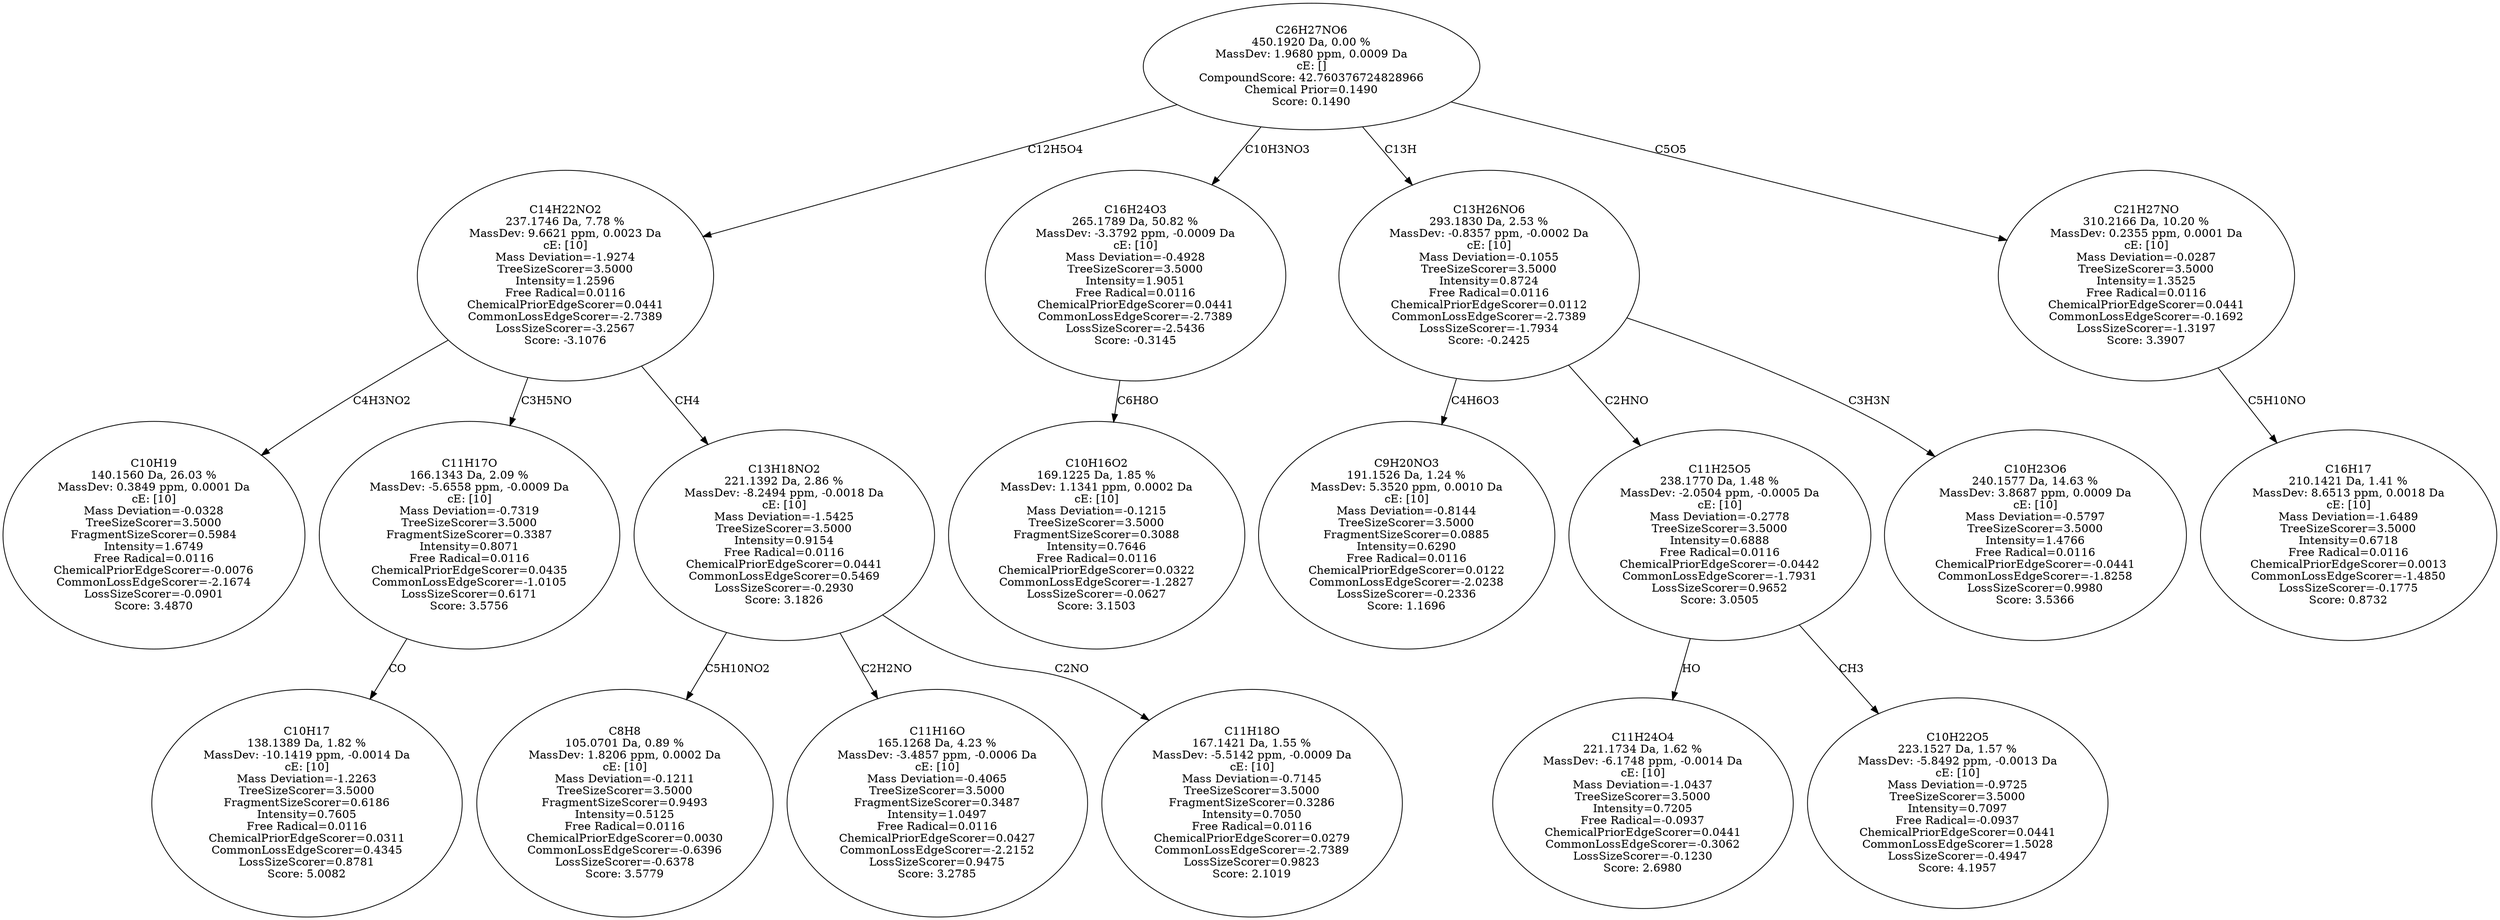 strict digraph {
v1 [label="C10H19\n140.1560 Da, 26.03 %\nMassDev: 0.3849 ppm, 0.0001 Da\ncE: [10]\nMass Deviation=-0.0328\nTreeSizeScorer=3.5000\nFragmentSizeScorer=0.5984\nIntensity=1.6749\nFree Radical=0.0116\nChemicalPriorEdgeScorer=-0.0076\nCommonLossEdgeScorer=-2.1674\nLossSizeScorer=-0.0901\nScore: 3.4870"];
v2 [label="C10H17\n138.1389 Da, 1.82 %\nMassDev: -10.1419 ppm, -0.0014 Da\ncE: [10]\nMass Deviation=-1.2263\nTreeSizeScorer=3.5000\nFragmentSizeScorer=0.6186\nIntensity=0.7605\nFree Radical=0.0116\nChemicalPriorEdgeScorer=0.0311\nCommonLossEdgeScorer=0.4345\nLossSizeScorer=0.8781\nScore: 5.0082"];
v3 [label="C11H17O\n166.1343 Da, 2.09 %\nMassDev: -5.6558 ppm, -0.0009 Da\ncE: [10]\nMass Deviation=-0.7319\nTreeSizeScorer=3.5000\nFragmentSizeScorer=0.3387\nIntensity=0.8071\nFree Radical=0.0116\nChemicalPriorEdgeScorer=0.0435\nCommonLossEdgeScorer=-1.0105\nLossSizeScorer=0.6171\nScore: 3.5756"];
v4 [label="C8H8\n105.0701 Da, 0.89 %\nMassDev: 1.8206 ppm, 0.0002 Da\ncE: [10]\nMass Deviation=-0.1211\nTreeSizeScorer=3.5000\nFragmentSizeScorer=0.9493\nIntensity=0.5125\nFree Radical=0.0116\nChemicalPriorEdgeScorer=0.0030\nCommonLossEdgeScorer=-0.6396\nLossSizeScorer=-0.6378\nScore: 3.5779"];
v5 [label="C11H16O\n165.1268 Da, 4.23 %\nMassDev: -3.4857 ppm, -0.0006 Da\ncE: [10]\nMass Deviation=-0.4065\nTreeSizeScorer=3.5000\nFragmentSizeScorer=0.3487\nIntensity=1.0497\nFree Radical=0.0116\nChemicalPriorEdgeScorer=0.0427\nCommonLossEdgeScorer=-2.2152\nLossSizeScorer=0.9475\nScore: 3.2785"];
v6 [label="C11H18O\n167.1421 Da, 1.55 %\nMassDev: -5.5142 ppm, -0.0009 Da\ncE: [10]\nMass Deviation=-0.7145\nTreeSizeScorer=3.5000\nFragmentSizeScorer=0.3286\nIntensity=0.7050\nFree Radical=0.0116\nChemicalPriorEdgeScorer=0.0279\nCommonLossEdgeScorer=-2.7389\nLossSizeScorer=0.9823\nScore: 2.1019"];
v7 [label="C13H18NO2\n221.1392 Da, 2.86 %\nMassDev: -8.2494 ppm, -0.0018 Da\ncE: [10]\nMass Deviation=-1.5425\nTreeSizeScorer=3.5000\nIntensity=0.9154\nFree Radical=0.0116\nChemicalPriorEdgeScorer=0.0441\nCommonLossEdgeScorer=0.5469\nLossSizeScorer=-0.2930\nScore: 3.1826"];
v8 [label="C14H22NO2\n237.1746 Da, 7.78 %\nMassDev: 9.6621 ppm, 0.0023 Da\ncE: [10]\nMass Deviation=-1.9274\nTreeSizeScorer=3.5000\nIntensity=1.2596\nFree Radical=0.0116\nChemicalPriorEdgeScorer=0.0441\nCommonLossEdgeScorer=-2.7389\nLossSizeScorer=-3.2567\nScore: -3.1076"];
v9 [label="C10H16O2\n169.1225 Da, 1.85 %\nMassDev: 1.1341 ppm, 0.0002 Da\ncE: [10]\nMass Deviation=-0.1215\nTreeSizeScorer=3.5000\nFragmentSizeScorer=0.3088\nIntensity=0.7646\nFree Radical=0.0116\nChemicalPriorEdgeScorer=0.0322\nCommonLossEdgeScorer=-1.2827\nLossSizeScorer=-0.0627\nScore: 3.1503"];
v10 [label="C16H24O3\n265.1789 Da, 50.82 %\nMassDev: -3.3792 ppm, -0.0009 Da\ncE: [10]\nMass Deviation=-0.4928\nTreeSizeScorer=3.5000\nIntensity=1.9051\nFree Radical=0.0116\nChemicalPriorEdgeScorer=0.0441\nCommonLossEdgeScorer=-2.7389\nLossSizeScorer=-2.5436\nScore: -0.3145"];
v11 [label="C9H20NO3\n191.1526 Da, 1.24 %\nMassDev: 5.3520 ppm, 0.0010 Da\ncE: [10]\nMass Deviation=-0.8144\nTreeSizeScorer=3.5000\nFragmentSizeScorer=0.0885\nIntensity=0.6290\nFree Radical=0.0116\nChemicalPriorEdgeScorer=0.0122\nCommonLossEdgeScorer=-2.0238\nLossSizeScorer=-0.2336\nScore: 1.1696"];
v12 [label="C11H24O4\n221.1734 Da, 1.62 %\nMassDev: -6.1748 ppm, -0.0014 Da\ncE: [10]\nMass Deviation=-1.0437\nTreeSizeScorer=3.5000\nIntensity=0.7205\nFree Radical=-0.0937\nChemicalPriorEdgeScorer=0.0441\nCommonLossEdgeScorer=-0.3062\nLossSizeScorer=-0.1230\nScore: 2.6980"];
v13 [label="C10H22O5\n223.1527 Da, 1.57 %\nMassDev: -5.8492 ppm, -0.0013 Da\ncE: [10]\nMass Deviation=-0.9725\nTreeSizeScorer=3.5000\nIntensity=0.7097\nFree Radical=-0.0937\nChemicalPriorEdgeScorer=0.0441\nCommonLossEdgeScorer=1.5028\nLossSizeScorer=-0.4947\nScore: 4.1957"];
v14 [label="C11H25O5\n238.1770 Da, 1.48 %\nMassDev: -2.0504 ppm, -0.0005 Da\ncE: [10]\nMass Deviation=-0.2778\nTreeSizeScorer=3.5000\nIntensity=0.6888\nFree Radical=0.0116\nChemicalPriorEdgeScorer=-0.0442\nCommonLossEdgeScorer=-1.7931\nLossSizeScorer=0.9652\nScore: 3.0505"];
v15 [label="C10H23O6\n240.1577 Da, 14.63 %\nMassDev: 3.8687 ppm, 0.0009 Da\ncE: [10]\nMass Deviation=-0.5797\nTreeSizeScorer=3.5000\nIntensity=1.4766\nFree Radical=0.0116\nChemicalPriorEdgeScorer=-0.0441\nCommonLossEdgeScorer=-1.8258\nLossSizeScorer=0.9980\nScore: 3.5366"];
v16 [label="C13H26NO6\n293.1830 Da, 2.53 %\nMassDev: -0.8357 ppm, -0.0002 Da\ncE: [10]\nMass Deviation=-0.1055\nTreeSizeScorer=3.5000\nIntensity=0.8724\nFree Radical=0.0116\nChemicalPriorEdgeScorer=0.0112\nCommonLossEdgeScorer=-2.7389\nLossSizeScorer=-1.7934\nScore: -0.2425"];
v17 [label="C16H17\n210.1421 Da, 1.41 %\nMassDev: 8.6513 ppm, 0.0018 Da\ncE: [10]\nMass Deviation=-1.6489\nTreeSizeScorer=3.5000\nIntensity=0.6718\nFree Radical=0.0116\nChemicalPriorEdgeScorer=0.0013\nCommonLossEdgeScorer=-1.4850\nLossSizeScorer=-0.1775\nScore: 0.8732"];
v18 [label="C21H27NO\n310.2166 Da, 10.20 %\nMassDev: 0.2355 ppm, 0.0001 Da\ncE: [10]\nMass Deviation=-0.0287\nTreeSizeScorer=3.5000\nIntensity=1.3525\nFree Radical=0.0116\nChemicalPriorEdgeScorer=0.0441\nCommonLossEdgeScorer=-0.1692\nLossSizeScorer=-1.3197\nScore: 3.3907"];
v19 [label="C26H27NO6\n450.1920 Da, 0.00 %\nMassDev: 1.9680 ppm, 0.0009 Da\ncE: []\nCompoundScore: 42.760376724828966\nChemical Prior=0.1490\nScore: 0.1490"];
v8 -> v1 [label="C4H3NO2"];
v3 -> v2 [label="CO"];
v8 -> v3 [label="C3H5NO"];
v7 -> v4 [label="C5H10NO2"];
v7 -> v5 [label="C2H2NO"];
v7 -> v6 [label="C2NO"];
v8 -> v7 [label="CH4"];
v19 -> v8 [label="C12H5O4"];
v10 -> v9 [label="C6H8O"];
v19 -> v10 [label="C10H3NO3"];
v16 -> v11 [label="C4H6O3"];
v14 -> v12 [label="HO"];
v14 -> v13 [label="CH3"];
v16 -> v14 [label="C2HNO"];
v16 -> v15 [label="C3H3N"];
v19 -> v16 [label="C13H"];
v18 -> v17 [label="C5H10NO"];
v19 -> v18 [label="C5O5"];
}